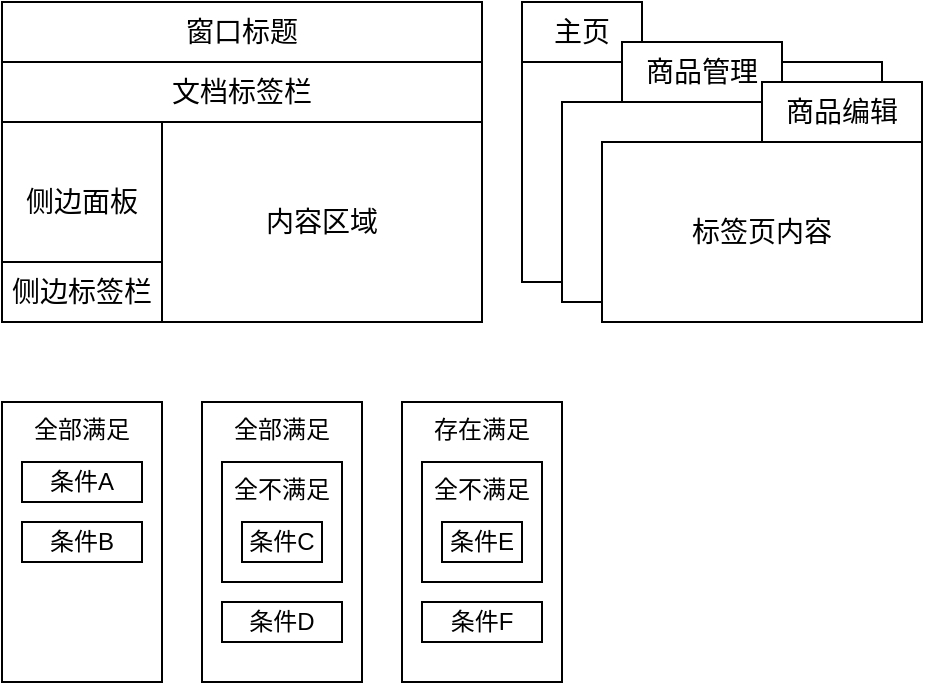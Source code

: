 <mxfile version="26.1.1">
  <diagram name="第 1 页" id="sRh7GxcKh70PubXgSeGX">
    <mxGraphModel dx="626" dy="566" grid="1" gridSize="10" guides="0" tooltips="1" connect="1" arrows="1" fold="1" page="1" pageScale="1" pageWidth="1169" pageHeight="827" math="0" shadow="0">
      <root>
        <mxCell id="0" />
        <mxCell id="1" parent="0" />
        <mxCell id="E0Bqm-VQgLrk9pqsz4GP-1" value="窗口标题" style="rounded=0;whiteSpace=wrap;html=1;fontSize=14;" vertex="1" parent="1">
          <mxGeometry x="40" y="40" width="240" height="30" as="geometry" />
        </mxCell>
        <mxCell id="E0Bqm-VQgLrk9pqsz4GP-2" value="文档标签栏" style="rounded=0;whiteSpace=wrap;html=1;fontSize=14;" vertex="1" parent="1">
          <mxGeometry x="40" y="70" width="240" height="30" as="geometry" />
        </mxCell>
        <mxCell id="E0Bqm-VQgLrk9pqsz4GP-3" value="内容区域" style="rounded=0;whiteSpace=wrap;html=1;fontSize=14;" vertex="1" parent="1">
          <mxGeometry x="120" y="100" width="160" height="100" as="geometry" />
        </mxCell>
        <mxCell id="E0Bqm-VQgLrk9pqsz4GP-4" value="侧边面板" style="rounded=0;whiteSpace=wrap;html=1;fontSize=14;" vertex="1" parent="1">
          <mxGeometry x="40" y="100" width="80" height="80" as="geometry" />
        </mxCell>
        <mxCell id="E0Bqm-VQgLrk9pqsz4GP-5" value="" style="rounded=0;whiteSpace=wrap;html=1;fontSize=14;" vertex="1" parent="1">
          <mxGeometry x="300" y="70" width="180" height="110" as="geometry" />
        </mxCell>
        <mxCell id="E0Bqm-VQgLrk9pqsz4GP-6" value="" style="rounded=0;whiteSpace=wrap;html=1;fontSize=14;" vertex="1" parent="1">
          <mxGeometry x="320" y="90" width="170" height="100" as="geometry" />
        </mxCell>
        <mxCell id="E0Bqm-VQgLrk9pqsz4GP-7" value="标签页内容" style="rounded=0;whiteSpace=wrap;html=1;fontSize=14;" vertex="1" parent="1">
          <mxGeometry x="340" y="110" width="160" height="90" as="geometry" />
        </mxCell>
        <mxCell id="E0Bqm-VQgLrk9pqsz4GP-8" value="主页" style="rounded=0;whiteSpace=wrap;html=1;strokeColor=default;align=center;verticalAlign=middle;fontFamily=Helvetica;fontSize=14;fontColor=default;fillColor=default;" vertex="1" parent="1">
          <mxGeometry x="300" y="40" width="60" height="30" as="geometry" />
        </mxCell>
        <mxCell id="E0Bqm-VQgLrk9pqsz4GP-9" value="商品管理" style="rounded=0;whiteSpace=wrap;html=1;strokeColor=default;align=center;verticalAlign=middle;fontFamily=Helvetica;fontSize=14;fontColor=default;fillColor=default;" vertex="1" parent="1">
          <mxGeometry x="350" y="60" width="80" height="30" as="geometry" />
        </mxCell>
        <mxCell id="E0Bqm-VQgLrk9pqsz4GP-10" value="商品编辑" style="rounded=0;whiteSpace=wrap;html=1;strokeColor=default;align=center;verticalAlign=middle;fontFamily=Helvetica;fontSize=14;fontColor=default;fillColor=default;" vertex="1" parent="1">
          <mxGeometry x="420" y="80" width="80" height="30" as="geometry" />
        </mxCell>
        <mxCell id="E0Bqm-VQgLrk9pqsz4GP-11" value="全部满足" style="rounded=0;whiteSpace=wrap;html=1;strokeColor=default;align=center;verticalAlign=top;fontFamily=Helvetica;fontSize=12;fontColor=default;fillColor=default;" vertex="1" parent="1">
          <mxGeometry x="40" y="240" width="80" height="140" as="geometry" />
        </mxCell>
        <mxCell id="E0Bqm-VQgLrk9pqsz4GP-12" value="条件A" style="rounded=0;whiteSpace=wrap;html=1;strokeColor=default;align=center;verticalAlign=middle;fontFamily=Helvetica;fontSize=12;fontColor=default;fillColor=default;" vertex="1" parent="1">
          <mxGeometry x="50" y="270" width="60" height="20" as="geometry" />
        </mxCell>
        <mxCell id="E0Bqm-VQgLrk9pqsz4GP-13" value="条件B" style="rounded=0;whiteSpace=wrap;html=1;strokeColor=default;align=center;verticalAlign=middle;fontFamily=Helvetica;fontSize=12;fontColor=default;fillColor=default;" vertex="1" parent="1">
          <mxGeometry x="50" y="300" width="60" height="20" as="geometry" />
        </mxCell>
        <mxCell id="E0Bqm-VQgLrk9pqsz4GP-22" value="全部满足" style="rounded=0;whiteSpace=wrap;html=1;strokeColor=default;align=center;verticalAlign=top;fontFamily=Helvetica;fontSize=12;fontColor=default;fillColor=default;" vertex="1" parent="1">
          <mxGeometry x="140" y="240" width="80" height="140" as="geometry" />
        </mxCell>
        <mxCell id="E0Bqm-VQgLrk9pqsz4GP-17" value="全不满足" style="rounded=0;whiteSpace=wrap;html=1;strokeColor=default;align=center;verticalAlign=top;fontFamily=Helvetica;fontSize=12;fontColor=default;fillColor=default;" vertex="1" parent="1">
          <mxGeometry x="150" y="270" width="60" height="60" as="geometry" />
        </mxCell>
        <mxCell id="E0Bqm-VQgLrk9pqsz4GP-23" value="条件C" style="rounded=0;whiteSpace=wrap;html=1;strokeColor=default;align=center;verticalAlign=middle;fontFamily=Helvetica;fontSize=12;fontColor=default;fillColor=default;" vertex="1" parent="1">
          <mxGeometry x="160" y="300" width="40" height="20" as="geometry" />
        </mxCell>
        <mxCell id="E0Bqm-VQgLrk9pqsz4GP-24" value="条件D" style="rounded=0;whiteSpace=wrap;html=1;strokeColor=default;align=center;verticalAlign=middle;fontFamily=Helvetica;fontSize=12;fontColor=default;fillColor=default;" vertex="1" parent="1">
          <mxGeometry x="150" y="340" width="60" height="20" as="geometry" />
        </mxCell>
        <mxCell id="E0Bqm-VQgLrk9pqsz4GP-25" value="侧边标签栏" style="rounded=0;whiteSpace=wrap;html=1;strokeColor=default;align=center;verticalAlign=middle;fontFamily=Helvetica;fontSize=14;fontColor=default;fillColor=default;" vertex="1" parent="1">
          <mxGeometry x="40" y="170" width="80" height="30" as="geometry" />
        </mxCell>
        <mxCell id="E0Bqm-VQgLrk9pqsz4GP-27" value="存在满足" style="rounded=0;whiteSpace=wrap;html=1;strokeColor=default;align=center;verticalAlign=top;fontFamily=Helvetica;fontSize=12;fontColor=default;fillColor=default;" vertex="1" parent="1">
          <mxGeometry x="240" y="240" width="80" height="140" as="geometry" />
        </mxCell>
        <mxCell id="E0Bqm-VQgLrk9pqsz4GP-28" value="全不满足" style="rounded=0;whiteSpace=wrap;html=1;strokeColor=default;align=center;verticalAlign=top;fontFamily=Helvetica;fontSize=12;fontColor=default;fillColor=default;" vertex="1" parent="1">
          <mxGeometry x="250" y="270" width="60" height="60" as="geometry" />
        </mxCell>
        <mxCell id="E0Bqm-VQgLrk9pqsz4GP-29" value="条件E" style="rounded=0;whiteSpace=wrap;html=1;strokeColor=default;align=center;verticalAlign=middle;fontFamily=Helvetica;fontSize=12;fontColor=default;fillColor=default;" vertex="1" parent="1">
          <mxGeometry x="260" y="300" width="40" height="20" as="geometry" />
        </mxCell>
        <mxCell id="E0Bqm-VQgLrk9pqsz4GP-30" value="条件F" style="rounded=0;whiteSpace=wrap;html=1;strokeColor=default;align=center;verticalAlign=middle;fontFamily=Helvetica;fontSize=12;fontColor=default;fillColor=default;" vertex="1" parent="1">
          <mxGeometry x="250" y="340" width="60" height="20" as="geometry" />
        </mxCell>
      </root>
    </mxGraphModel>
  </diagram>
</mxfile>
